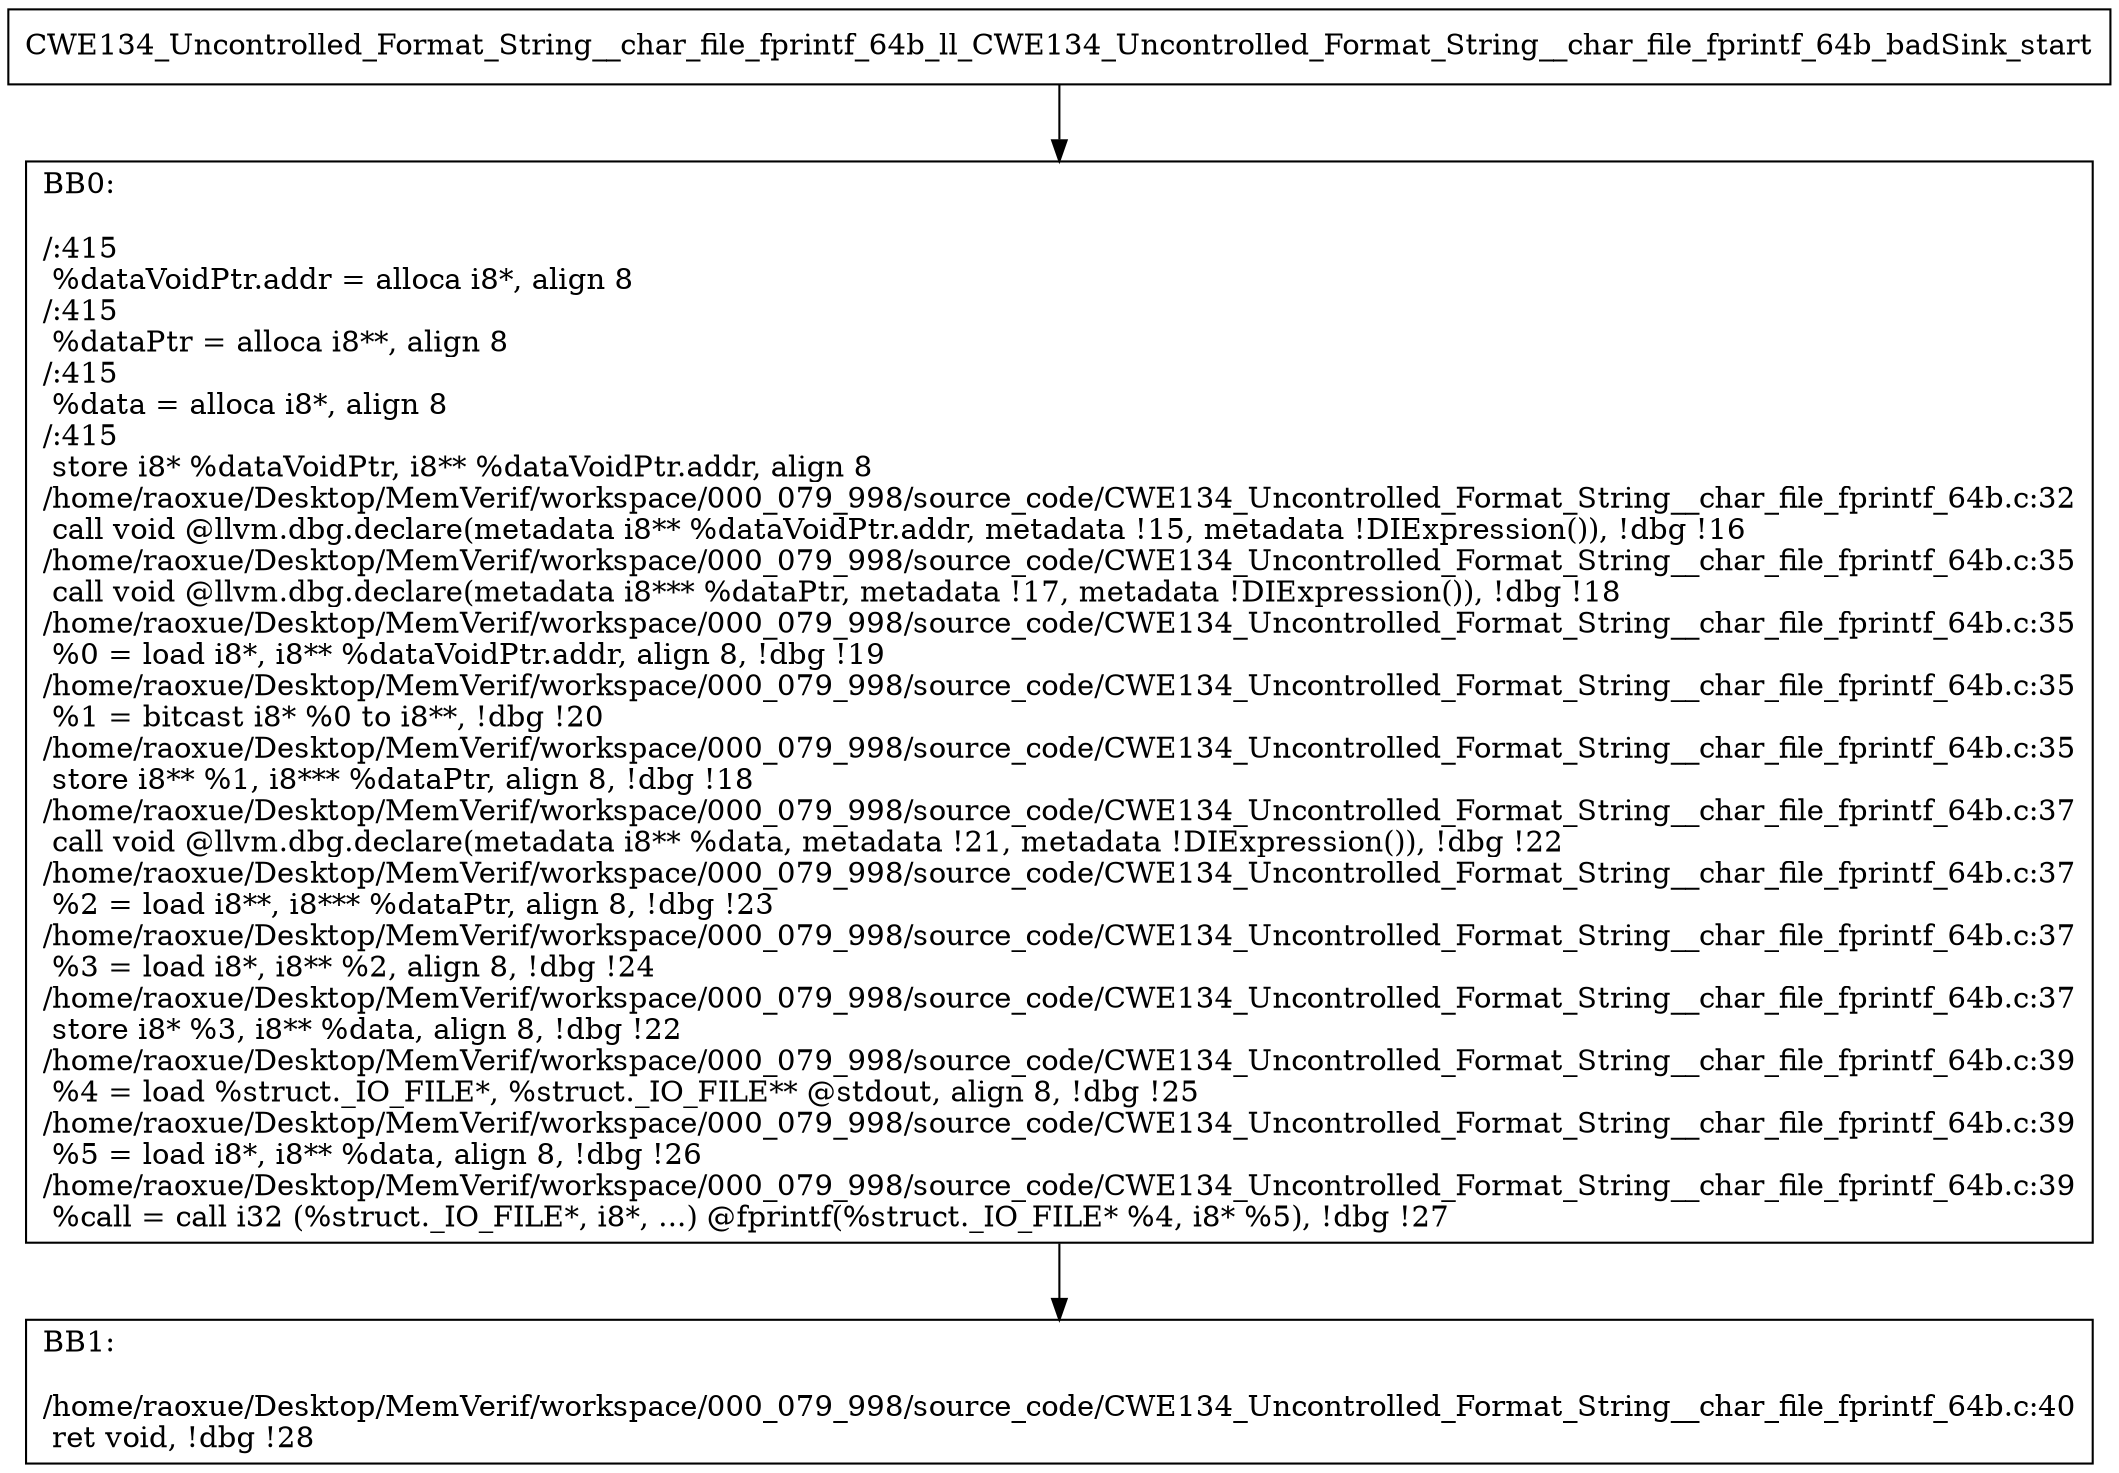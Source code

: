 digraph "CFG for'CWE134_Uncontrolled_Format_String__char_file_fprintf_64b_ll_CWE134_Uncontrolled_Format_String__char_file_fprintf_64b_badSink' function" {
	BBCWE134_Uncontrolled_Format_String__char_file_fprintf_64b_ll_CWE134_Uncontrolled_Format_String__char_file_fprintf_64b_badSink_start[shape=record,label="{CWE134_Uncontrolled_Format_String__char_file_fprintf_64b_ll_CWE134_Uncontrolled_Format_String__char_file_fprintf_64b_badSink_start}"];
	BBCWE134_Uncontrolled_Format_String__char_file_fprintf_64b_ll_CWE134_Uncontrolled_Format_String__char_file_fprintf_64b_badSink_start-> CWE134_Uncontrolled_Format_String__char_file_fprintf_64b_ll_CWE134_Uncontrolled_Format_String__char_file_fprintf_64b_badSinkBB0;
	CWE134_Uncontrolled_Format_String__char_file_fprintf_64b_ll_CWE134_Uncontrolled_Format_String__char_file_fprintf_64b_badSinkBB0 [shape=record, label="{BB0:\l\l/:415\l
  %dataVoidPtr.addr = alloca i8*, align 8\l
/:415\l
  %dataPtr = alloca i8**, align 8\l
/:415\l
  %data = alloca i8*, align 8\l
/:415\l
  store i8* %dataVoidPtr, i8** %dataVoidPtr.addr, align 8\l
/home/raoxue/Desktop/MemVerif/workspace/000_079_998/source_code/CWE134_Uncontrolled_Format_String__char_file_fprintf_64b.c:32\l
  call void @llvm.dbg.declare(metadata i8** %dataVoidPtr.addr, metadata !15, metadata !DIExpression()), !dbg !16\l
/home/raoxue/Desktop/MemVerif/workspace/000_079_998/source_code/CWE134_Uncontrolled_Format_String__char_file_fprintf_64b.c:35\l
  call void @llvm.dbg.declare(metadata i8*** %dataPtr, metadata !17, metadata !DIExpression()), !dbg !18\l
/home/raoxue/Desktop/MemVerif/workspace/000_079_998/source_code/CWE134_Uncontrolled_Format_String__char_file_fprintf_64b.c:35\l
  %0 = load i8*, i8** %dataVoidPtr.addr, align 8, !dbg !19\l
/home/raoxue/Desktop/MemVerif/workspace/000_079_998/source_code/CWE134_Uncontrolled_Format_String__char_file_fprintf_64b.c:35\l
  %1 = bitcast i8* %0 to i8**, !dbg !20\l
/home/raoxue/Desktop/MemVerif/workspace/000_079_998/source_code/CWE134_Uncontrolled_Format_String__char_file_fprintf_64b.c:35\l
  store i8** %1, i8*** %dataPtr, align 8, !dbg !18\l
/home/raoxue/Desktop/MemVerif/workspace/000_079_998/source_code/CWE134_Uncontrolled_Format_String__char_file_fprintf_64b.c:37\l
  call void @llvm.dbg.declare(metadata i8** %data, metadata !21, metadata !DIExpression()), !dbg !22\l
/home/raoxue/Desktop/MemVerif/workspace/000_079_998/source_code/CWE134_Uncontrolled_Format_String__char_file_fprintf_64b.c:37\l
  %2 = load i8**, i8*** %dataPtr, align 8, !dbg !23\l
/home/raoxue/Desktop/MemVerif/workspace/000_079_998/source_code/CWE134_Uncontrolled_Format_String__char_file_fprintf_64b.c:37\l
  %3 = load i8*, i8** %2, align 8, !dbg !24\l
/home/raoxue/Desktop/MemVerif/workspace/000_079_998/source_code/CWE134_Uncontrolled_Format_String__char_file_fprintf_64b.c:37\l
  store i8* %3, i8** %data, align 8, !dbg !22\l
/home/raoxue/Desktop/MemVerif/workspace/000_079_998/source_code/CWE134_Uncontrolled_Format_String__char_file_fprintf_64b.c:39\l
  %4 = load %struct._IO_FILE*, %struct._IO_FILE** @stdout, align 8, !dbg !25\l
/home/raoxue/Desktop/MemVerif/workspace/000_079_998/source_code/CWE134_Uncontrolled_Format_String__char_file_fprintf_64b.c:39\l
  %5 = load i8*, i8** %data, align 8, !dbg !26\l
/home/raoxue/Desktop/MemVerif/workspace/000_079_998/source_code/CWE134_Uncontrolled_Format_String__char_file_fprintf_64b.c:39\l
  %call = call i32 (%struct._IO_FILE*, i8*, ...) @fprintf(%struct._IO_FILE* %4, i8* %5), !dbg !27\l
}"];
	CWE134_Uncontrolled_Format_String__char_file_fprintf_64b_ll_CWE134_Uncontrolled_Format_String__char_file_fprintf_64b_badSinkBB0-> CWE134_Uncontrolled_Format_String__char_file_fprintf_64b_ll_CWE134_Uncontrolled_Format_String__char_file_fprintf_64b_badSinkBB1;
	CWE134_Uncontrolled_Format_String__char_file_fprintf_64b_ll_CWE134_Uncontrolled_Format_String__char_file_fprintf_64b_badSinkBB1 [shape=record, label="{BB1:\l\l/home/raoxue/Desktop/MemVerif/workspace/000_079_998/source_code/CWE134_Uncontrolled_Format_String__char_file_fprintf_64b.c:40\l
  ret void, !dbg !28\l
}"];
}
